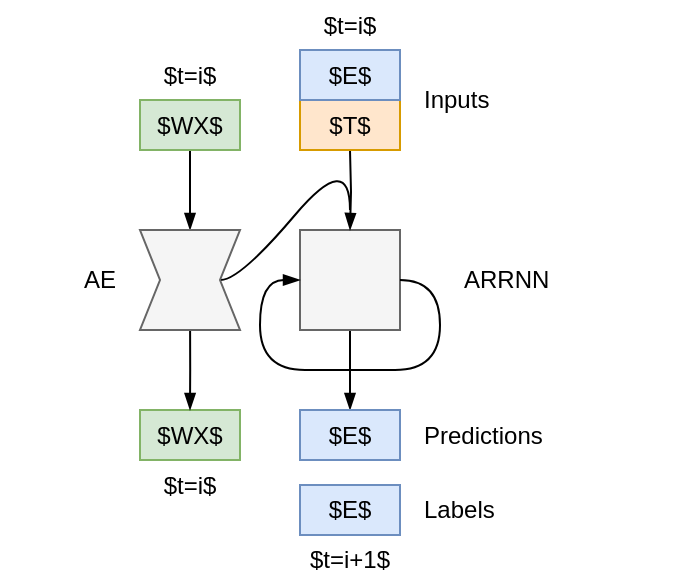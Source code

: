 <mxfile version="20.2.8" type="device"><diagram id="HKfGPiYJ5y7bzn45cy57" name="Seite-1"><mxGraphModel dx="1149" dy="638" grid="1" gridSize="10" guides="1" tooltips="1" connect="1" arrows="1" fold="1" page="1" pageScale="1" pageWidth="650" pageHeight="650" math="0" shadow="0"><root><mxCell id="0"/><mxCell id="1" parent="0"/><mxCell id="7ZJV7RipGnNrxYhNWEyI-7" style="edgeStyle=orthogonalEdgeStyle;rounded=0;orthogonalLoop=1;jettySize=auto;html=1;exitX=0.5;exitY=1;exitDx=0;exitDy=0;entryX=0.5;entryY=0;entryDx=0;entryDy=0;endArrow=blockThin;endFill=1;" edge="1" parent="1" source="-VrPS5Bk1MBcNhMFAkGV-37" target="-VrPS5Bk1MBcNhMFAkGV-94"><mxGeometry relative="1" as="geometry"/></mxCell><mxCell id="-VrPS5Bk1MBcNhMFAkGV-37" value="" style="whiteSpace=wrap;html=1;aspect=fixed;fillColor=#f5f5f5;fontColor=#333333;strokeColor=#666666;" parent="1" vertex="1"><mxGeometry x="170" y="160" width="50" height="50" as="geometry"/></mxCell><mxCell id="-VrPS5Bk1MBcNhMFAkGV-72" style="edgeStyle=orthogonalEdgeStyle;rounded=0;orthogonalLoop=1;jettySize=auto;html=1;exitX=0.5;exitY=1;exitDx=0;exitDy=0;entryX=0.5;entryY=0;entryDx=0;entryDy=0;endArrow=blockThin;endFill=1;" parent="1" source="-VrPS5Bk1MBcNhMFAkGV-44" edge="1"><mxGeometry relative="1" as="geometry"><mxPoint x="115" y="160" as="targetPoint"/></mxGeometry></mxCell><mxCell id="-VrPS5Bk1MBcNhMFAkGV-44" value="$WX$" style="rounded=0;whiteSpace=wrap;html=1;fillColor=#d5e8d4;strokeColor=#82b366;" parent="1" vertex="1"><mxGeometry x="90" y="95" width="50" height="25" as="geometry"/></mxCell><mxCell id="-VrPS5Bk1MBcNhMFAkGV-73" style="edgeStyle=orthogonalEdgeStyle;rounded=0;orthogonalLoop=1;jettySize=auto;html=1;exitX=0.5;exitY=1;exitDx=0;exitDy=0;entryX=0.5;entryY=0;entryDx=0;entryDy=0;endArrow=blockThin;endFill=1;" parent="1" target="-VrPS5Bk1MBcNhMFAkGV-37" edge="1"><mxGeometry relative="1" as="geometry"><mxPoint x="195" y="120" as="sourcePoint"/></mxGeometry></mxCell><mxCell id="-VrPS5Bk1MBcNhMFAkGV-46" value="$WX$" style="rounded=0;whiteSpace=wrap;html=1;fillColor=#d5e8d4;strokeColor=#82b366;" parent="1" vertex="1"><mxGeometry x="90" y="250" width="50" height="25" as="geometry"/></mxCell><mxCell id="-VrPS5Bk1MBcNhMFAkGV-75" style="edgeStyle=orthogonalEdgeStyle;rounded=0;orthogonalLoop=1;jettySize=auto;html=1;exitX=0.501;exitY=0.999;exitDx=0;exitDy=0;entryX=0.5;entryY=0;entryDx=0;entryDy=0;endArrow=blockThin;endFill=1;exitPerimeter=0;" parent="1" source="7ZJV7RipGnNrxYhNWEyI-4" target="-VrPS5Bk1MBcNhMFAkGV-46" edge="1"><mxGeometry relative="1" as="geometry"><mxPoint x="355" y="160" as="targetPoint"/><Array as="points"><mxPoint x="115" y="230"/><mxPoint x="115" y="250"/></Array></mxGeometry></mxCell><mxCell id="-VrPS5Bk1MBcNhMFAkGV-56" value="$E$" style="rounded=0;whiteSpace=wrap;html=1;fillColor=#dae8fc;strokeColor=#6c8ebf;" parent="1" vertex="1"><mxGeometry x="170" y="287.5" width="50" height="25" as="geometry"/></mxCell><mxCell id="-VrPS5Bk1MBcNhMFAkGV-64" value="Predictions" style="text;html=1;strokeColor=none;fillColor=none;align=left;verticalAlign=middle;whiteSpace=wrap;rounded=0;" parent="1" vertex="1"><mxGeometry x="230" y="247.5" width="110" height="30" as="geometry"/></mxCell><mxCell id="-VrPS5Bk1MBcNhMFAkGV-84" value="ARRNN" style="text;html=1;strokeColor=none;fillColor=none;align=left;verticalAlign=middle;whiteSpace=wrap;rounded=0;" parent="1" vertex="1"><mxGeometry x="250" y="170" width="110" height="30" as="geometry"/></mxCell><mxCell id="-VrPS5Bk1MBcNhMFAkGV-85" value="Labels" style="text;html=1;strokeColor=none;fillColor=none;align=left;verticalAlign=middle;whiteSpace=wrap;rounded=0;" parent="1" vertex="1"><mxGeometry x="230" y="285" width="110" height="30" as="geometry"/></mxCell><mxCell id="-VrPS5Bk1MBcNhMFAkGV-86" value="Inputs" style="text;html=1;strokeColor=none;fillColor=none;align=left;verticalAlign=middle;whiteSpace=wrap;rounded=0;" parent="1" vertex="1"><mxGeometry x="230" y="80" width="110" height="30" as="geometry"/></mxCell><mxCell id="-VrPS5Bk1MBcNhMFAkGV-88" value="$t=i$" style="text;html=1;strokeColor=none;fillColor=none;align=center;verticalAlign=middle;whiteSpace=wrap;rounded=0;" parent="1" vertex="1"><mxGeometry x="90" y="275" width="50" height="25" as="geometry"/></mxCell><mxCell id="-VrPS5Bk1MBcNhMFAkGV-90" value="$t=i+1$" style="text;html=1;strokeColor=none;fillColor=none;align=center;verticalAlign=middle;whiteSpace=wrap;rounded=0;" parent="1" vertex="1"><mxGeometry x="170" y="312.5" width="50" height="25" as="geometry"/></mxCell><mxCell id="-VrPS5Bk1MBcNhMFAkGV-94" value="$E$" style="rounded=0;whiteSpace=wrap;html=1;fillColor=#dae8fc;strokeColor=#6c8ebf;" parent="1" vertex="1"><mxGeometry x="170" y="250" width="50" height="25" as="geometry"/></mxCell><mxCell id="LrRnflrHvSETPCPX4v4c-2" value="$T$" style="rounded=0;whiteSpace=wrap;html=1;fillColor=#ffe6cc;strokeColor=#d79b00;" parent="1" vertex="1"><mxGeometry x="170" y="95" width="50" height="25" as="geometry"/></mxCell><mxCell id="LrRnflrHvSETPCPX4v4c-6" value="$E$" style="rounded=0;whiteSpace=wrap;html=1;fillColor=#dae8fc;strokeColor=#6c8ebf;" parent="1" vertex="1"><mxGeometry x="170" y="70" width="50" height="25" as="geometry"/></mxCell><mxCell id="7ZJV7RipGnNrxYhNWEyI-8" value="" style="curved=1;endArrow=none;html=1;rounded=0;exitX=0.806;exitY=0.501;exitDx=0;exitDy=0;exitPerimeter=0;endFill=0;" edge="1" parent="1" source="7ZJV7RipGnNrxYhNWEyI-4"><mxGeometry width="50" height="50" relative="1" as="geometry"><mxPoint x="150" y="160" as="sourcePoint"/><mxPoint x="195" y="150" as="targetPoint"/><Array as="points"><mxPoint x="140" y="185"/><mxPoint x="195" y="120"/></Array></mxGeometry></mxCell><mxCell id="7ZJV7RipGnNrxYhNWEyI-4" value="" style="verticalLabelPosition=bottom;verticalAlign=top;html=1;shape=mxgraph.basic.polygon;polyCoords=[[0,0],[1,0],[0.8,0.5],[1,1],[0.7,1],[0.25,1],[0,1],[0.2,0.5]];polyline=0;fillColor=#f5f5f5;fontColor=#333333;strokeColor=#666666;" vertex="1" parent="1"><mxGeometry x="90" y="160" width="50" height="50" as="geometry"/></mxCell><mxCell id="7ZJV7RipGnNrxYhNWEyI-5" value="" style="curved=1;endArrow=blockThin;html=1;rounded=0;exitX=1;exitY=0.5;exitDx=0;exitDy=0;entryX=0;entryY=0.5;entryDx=0;entryDy=0;endFill=1;" edge="1" parent="1" source="-VrPS5Bk1MBcNhMFAkGV-37" target="-VrPS5Bk1MBcNhMFAkGV-37"><mxGeometry width="50" height="50" relative="1" as="geometry"><mxPoint x="360" y="160" as="sourcePoint"/><mxPoint x="410" y="110" as="targetPoint"/><Array as="points"><mxPoint x="240" y="185"/><mxPoint x="240" y="230"/><mxPoint x="195" y="230"/><mxPoint x="150" y="230"/><mxPoint x="150" y="185"/></Array></mxGeometry></mxCell><mxCell id="7ZJV7RipGnNrxYhNWEyI-9" value="$t=i$" style="text;html=1;strokeColor=none;fillColor=none;align=center;verticalAlign=middle;whiteSpace=wrap;rounded=0;" vertex="1" parent="1"><mxGeometry x="90" y="70" width="50" height="25" as="geometry"/></mxCell><mxCell id="7ZJV7RipGnNrxYhNWEyI-11" value="AE" style="text;html=1;strokeColor=none;fillColor=none;align=right;verticalAlign=middle;whiteSpace=wrap;rounded=0;" vertex="1" parent="1"><mxGeometry x="20" y="170" width="60" height="30" as="geometry"/></mxCell><mxCell id="7ZJV7RipGnNrxYhNWEyI-12" value="$t=i$" style="text;html=1;strokeColor=none;fillColor=none;align=center;verticalAlign=middle;whiteSpace=wrap;rounded=0;" vertex="1" parent="1"><mxGeometry x="170" y="45" width="50" height="25" as="geometry"/></mxCell></root></mxGraphModel></diagram></mxfile>